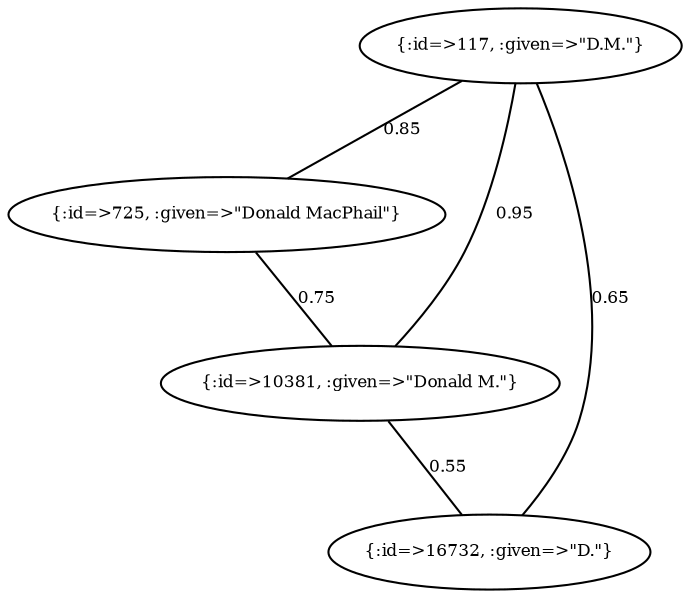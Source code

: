 graph Collector__WeightedGraph {
    "{:id=>117, :given=>\"D.M.\"}" [
        fontsize = 8,
        label = "{:id=>117, :given=>\"D.M.\"}"
    ]

    "{:id=>725, :given=>\"Donald MacPhail\"}" [
        fontsize = 8,
        label = "{:id=>725, :given=>\"Donald MacPhail\"}"
    ]

    "{:id=>10381, :given=>\"Donald M.\"}" [
        fontsize = 8,
        label = "{:id=>10381, :given=>\"Donald M.\"}"
    ]

    "{:id=>16732, :given=>\"D.\"}" [
        fontsize = 8,
        label = "{:id=>16732, :given=>\"D.\"}"
    ]

    "{:id=>117, :given=>\"D.M.\"}" -- "{:id=>725, :given=>\"Donald MacPhail\"}" [
        fontsize = 8,
        label = 0.85
    ]

    "{:id=>117, :given=>\"D.M.\"}" -- "{:id=>10381, :given=>\"Donald M.\"}" [
        fontsize = 8,
        label = 0.95
    ]

    "{:id=>117, :given=>\"D.M.\"}" -- "{:id=>16732, :given=>\"D.\"}" [
        fontsize = 8,
        label = 0.65
    ]

    "{:id=>725, :given=>\"Donald MacPhail\"}" -- "{:id=>10381, :given=>\"Donald M.\"}" [
        fontsize = 8,
        label = 0.75
    ]

    "{:id=>10381, :given=>\"Donald M.\"}" -- "{:id=>16732, :given=>\"D.\"}" [
        fontsize = 8,
        label = 0.55
    ]
}
